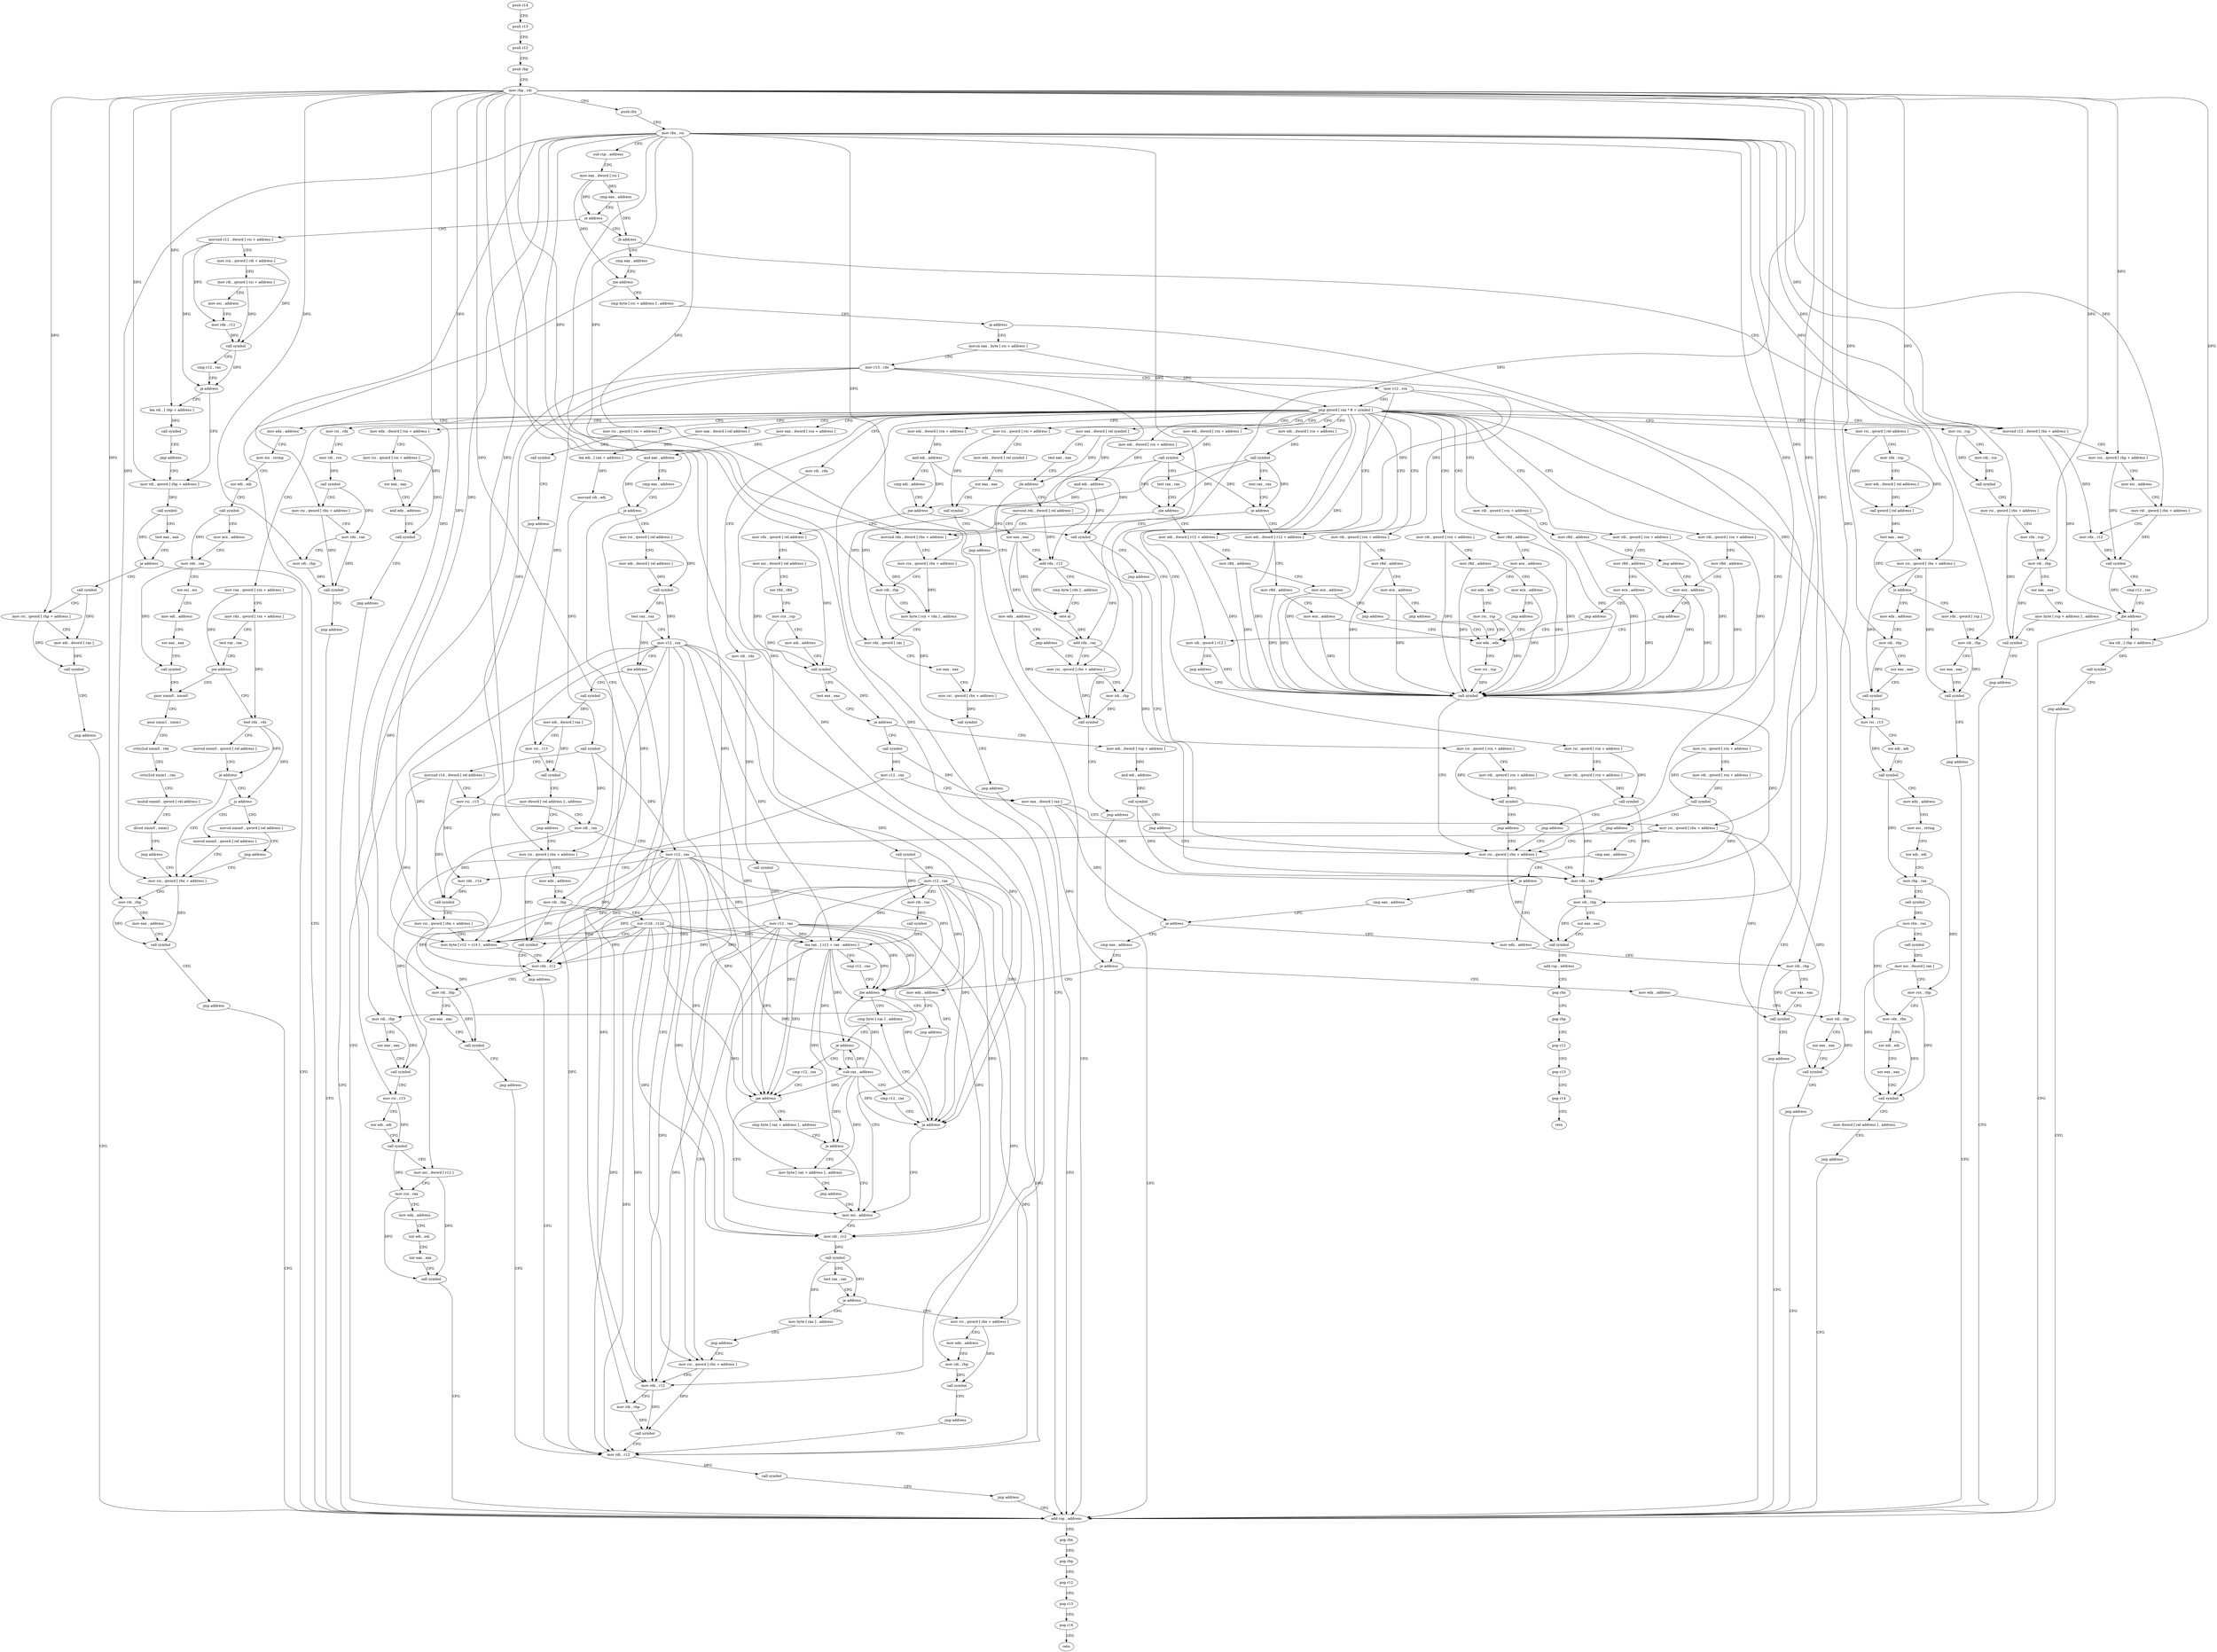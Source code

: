 digraph "func" {
"4238192" [label = "push r14" ]
"4238194" [label = "push r13" ]
"4238196" [label = "push r12" ]
"4238198" [label = "push rbp" ]
"4238199" [label = "mov rbp , rdi" ]
"4238202" [label = "push rbx" ]
"4238203" [label = "mov rbx , rsi" ]
"4238206" [label = "sub rsp , address" ]
"4238213" [label = "mov eax , dword [ rsi ]" ]
"4238215" [label = "cmp eax , address" ]
"4238218" [label = "je address" ]
"4238480" [label = "movsxd r12 , dword [ rsi + address ]" ]
"4238224" [label = "jb address" ]
"4238484" [label = "mov rcx , qword [ rdi + address ]" ]
"4238488" [label = "mov rdi , qword [ rsi + address ]" ]
"4238492" [label = "mov esi , address" ]
"4238497" [label = "mov rdx , r12" ]
"4238500" [label = "call symbol" ]
"4238505" [label = "cmp r12 , rax" ]
"4238508" [label = "ja address" ]
"4238544" [label = "lea rdi , [ rbp + address ]" ]
"4238510" [label = "mov rdi , qword [ rbp + address ]" ]
"4238432" [label = "movsxd r12 , dword [ rbx + address ]" ]
"4238230" [label = "cmp eax , address" ]
"4238548" [label = "call symbol" ]
"4238553" [label = "jmp address" ]
"4238514" [label = "call symbol" ]
"4238519" [label = "test eax , eax" ]
"4238521" [label = "je address" ]
"4238411" [label = "add rsp , address" ]
"4238523" [label = "call symbol" ]
"4238436" [label = "mov rcx , qword [ rbp + address ]" ]
"4238440" [label = "mov esi , address" ]
"4238445" [label = "mov rdi , qword [ rbx + address ]" ]
"4238449" [label = "mov rdx , r12" ]
"4238452" [label = "call symbol" ]
"4238457" [label = "cmp r12 , rax" ]
"4238460" [label = "jbe address" ]
"4238462" [label = "lea rdi , [ rbp + address ]" ]
"4238233" [label = "jne address" ]
"4238239" [label = "cmp byte [ rsi + address ] , address" ]
"4238418" [label = "pop rbx" ]
"4238419" [label = "pop rbp" ]
"4238420" [label = "pop r12" ]
"4238422" [label = "pop r13" ]
"4238424" [label = "pop r14" ]
"4238426" [label = "retn" ]
"4238528" [label = "mov rsi , qword [ rbp + address ]" ]
"4238532" [label = "mov edi , dword [ rax ]" ]
"4238534" [label = "call symbol" ]
"4238539" [label = "jmp address" ]
"4238466" [label = "call symbol" ]
"4238471" [label = "jmp address" ]
"4238243" [label = "ja address" ]
"4238249" [label = "movzx eax , byte [ rsi + address ]" ]
"4238253" [label = "mov r13 , rdx" ]
"4238256" [label = "mov r12 , rcx" ]
"4238259" [label = "jmp qword [ rax * 8 + symbol ]" ]
"4238266" [label = "mov edi , dword [ rcx + address ]" ]
"4238560" [label = "mov edi , dword [ r12 + address ]" ]
"4238619" [label = "mov edi , dword [ rcx + address ]" ]
"4238636" [label = "mov edi , dword [ r12 + address ]" ]
"4238654" [label = "mov rsi , qword [ rcx + address ]" ]
"4238669" [label = "mov rsi , qword [ rsi + address ]" ]
"4238691" [label = "mov rdi , rdx" ]
"4238730" [label = "mov rdi , qword [ rcx + address ]" ]
"4238750" [label = "mov rsi , qword [ rcx + address ]" ]
"4238768" [label = "mov edi , dword [ rcx + address ]" ]
"4238819" [label = "mov edi , dword [ rcx + address ]" ]
"4238838" [label = "mov eax , dword [ rel address ]" ]
"4238906" [label = "mov rsi , rsp" ]
"4238944" [label = "mov eax , dword [ rel symbol ]" ]
"4238996" [label = "mov rdi , qword [ rcx + address ]" ]
"4239016" [label = "mov rax , qword [ rcx + address ]" ]
"4239082" [label = "mov rdi , qword [ rcx + address ]" ]
"4239094" [label = "mov eax , dword [ rcx + address ]" ]
"4239138" [label = "mov edx , dword [ rcx + address ]" ]
"4239163" [label = "mov rdi , qword [ rcx + address ]" ]
"4239183" [label = "mov rsi , qword [ rsi + address ]" ]
"4239197" [label = "mov rsi , qword [ rel address ]" ]
"4239250" [label = "mov rsi , qword [ rcx + address ]" ]
"4239268" [label = "mov rdi , rdx" ]
"4239363" [label = "mov rdi , qword [ rcx + address ]" ]
"4239383" [label = "mov r8d , address" ]
"4239408" [label = "mov rsi , rdx" ]
"4239439" [label = "mov edx , address" ]
"4238269" [label = "and edi , address" ]
"4238275" [label = "cmp edi , address" ]
"4238281" [label = "jne address" ]
"4238828" [label = "call symbol" ]
"4238287" [label = "mov rdx , qword [ rel address ]" ]
"4238565" [label = "mov r8d , address" ]
"4238571" [label = "mov ecx , address" ]
"4238576" [label = "xor edx , edx" ]
"4238622" [label = "call symbol" ]
"4238627" [label = "test rax , rax" ]
"4238630" [label = "jne address" ]
"4238785" [label = "movsxd rdx , dword [ rbx + address ]" ]
"4238641" [label = "mov r8d , address" ]
"4238647" [label = "mov ecx , address" ]
"4238652" [label = "jmp address" ]
"4238658" [label = "mov rdi , qword [ rcx + address ]" ]
"4238662" [label = "call symbol" ]
"4238667" [label = "jmp address" ]
"4238586" [label = "mov rsi , qword [ rbx + address ]" ]
"4238673" [label = "mov edx , dword [ rel symbol ]" ]
"4238679" [label = "xor eax , eax" ]
"4238681" [label = "call symbol" ]
"4238686" [label = "jmp address" ]
"4238694" [label = "call symbol" ]
"4238699" [label = "mov r12 , rax" ]
"4238702" [label = "mov rsi , qword [ rbx + address ]" ]
"4238734" [label = "mov r8d , address" ]
"4238740" [label = "mov ecx , address" ]
"4238745" [label = "jmp address" ]
"4238754" [label = "mov rdi , qword [ rcx + address ]" ]
"4238758" [label = "call symbol" ]
"4238763" [label = "jmp address" ]
"4238771" [label = "call symbol" ]
"4238776" [label = "test rax , rax" ]
"4238779" [label = "je address" ]
"4238822" [label = "and edi , address" ]
"4238844" [label = "lea edi , [ rax + address ]" ]
"4238847" [label = "movsxd rdi , edi" ]
"4238850" [label = "call symbol" ]
"4238855" [label = "movsxd r14 , dword [ rel address ]" ]
"4238862" [label = "mov rsi , r13" ]
"4238865" [label = "mov rdi , rax" ]
"4238868" [label = "mov r12 , rax" ]
"4238871" [label = "mov rdx , r14" ]
"4238874" [label = "call symbol" ]
"4238879" [label = "mov rsi , qword [ rbx + address ]" ]
"4238883" [label = "mov byte [ r12 + r14 ] , address" ]
"4238888" [label = "mov rdx , r12" ]
"4238891" [label = "mov rdi , rbp" ]
"4238894" [label = "xor eax , eax" ]
"4238896" [label = "call symbol" ]
"4238901" [label = "jmp address" ]
"4238717" [label = "mov rdi , r12" ]
"4238909" [label = "mov rdi , rcx" ]
"4238912" [label = "call symbol" ]
"4238917" [label = "mov rsi , qword [ rbx + address ]" ]
"4238921" [label = "mov rdx , rsp" ]
"4238924" [label = "mov rdi , rbp" ]
"4238927" [label = "xor eax , eax" ]
"4238929" [label = "mov byte [ rsp + address ] , address" ]
"4238934" [label = "call symbol" ]
"4238939" [label = "jmp address" ]
"4238950" [label = "test eax , eax" ]
"4238952" [label = "jle address" ]
"4239598" [label = "mov edx , address" ]
"4238958" [label = "movsxd rdx , dword [ rel address ]" ]
"4239000" [label = "mov r8d , address" ]
"4239006" [label = "mov ecx , address" ]
"4239020" [label = "mov rdx , qword [ rcx + address ]" ]
"4239024" [label = "test rax , rax" ]
"4239027" [label = "jne address" ]
"4239478" [label = "pxor xmm0 , xmm0" ]
"4239033" [label = "test rdx , rdx" ]
"4239086" [label = "mov r8d , address" ]
"4239092" [label = "jmp address" ]
"4239097" [label = "and eax , address" ]
"4239102" [label = "cmp eax , address" ]
"4239107" [label = "je address" ]
"4239639" [label = "mov rsi , qword [ rel address ]" ]
"4239113" [label = "mov rsi , qword [ rbx + address ]" ]
"4239141" [label = "mov rsi , qword [ rsi + address ]" ]
"4239145" [label = "xor eax , eax" ]
"4239147" [label = "and edx , address" ]
"4239153" [label = "call symbol" ]
"4239158" [label = "jmp address" ]
"4239167" [label = "mov r8d , address" ]
"4239173" [label = "mov ecx , address" ]
"4239178" [label = "jmp address" ]
"4239187" [label = "call symbol" ]
"4239192" [label = "jmp address" ]
"4239204" [label = "mov rdx , rsp" ]
"4239207" [label = "mov edi , dword [ rel address ]" ]
"4239213" [label = "call qword [ rel address ]" ]
"4239219" [label = "test eax , eax" ]
"4239221" [label = "mov rsi , qword [ rbx + address ]" ]
"4239225" [label = "js address" ]
"4239513" [label = "mov edx , address" ]
"4239231" [label = "mov rdx , qword [ rsp ]" ]
"4239254" [label = "mov rdi , qword [ rcx + address ]" ]
"4239258" [label = "call symbol" ]
"4239263" [label = "jmp address" ]
"4239271" [label = "call symbol" ]
"4239276" [label = "mov r12 , rax" ]
"4239279" [label = "mov rdi , rax" ]
"4239282" [label = "call symbol" ]
"4239287" [label = "lea rax , [ r12 + rax - address ]" ]
"4239292" [label = "cmp r12 , rax" ]
"4239295" [label = "jbe address" ]
"4239313" [label = "cmp byte [ rax ] , address" ]
"4239297" [label = "jmp address" ]
"4239367" [label = "mov r8d , address" ]
"4239373" [label = "mov ecx , address" ]
"4239378" [label = "jmp address" ]
"4239389" [label = "mov ecx , address" ]
"4239394" [label = "xor edx , edx" ]
"4239396" [label = "mov rsi , rsp" ]
"4239399" [label = "mov rdi , qword [ r12 ]" ]
"4239403" [label = "jmp address" ]
"4238581" [label = "call symbol" ]
"4239411" [label = "mov rdi , rcx" ]
"4239414" [label = "call symbol" ]
"4239419" [label = "mov rsi , qword [ rbx + address ]" ]
"4239423" [label = "mov rdx , rax" ]
"4239426" [label = "mov rdi , rbp" ]
"4239429" [label = "call symbol" ]
"4239434" [label = "jmp address" ]
"4239444" [label = "mov esi , string" ]
"4239449" [label = "xor edi , edi" ]
"4239451" [label = "call symbol" ]
"4239456" [label = "mov ecx , address" ]
"4239461" [label = "mov rdx , rax" ]
"4239464" [label = "xor esi , esi" ]
"4239466" [label = "mov edi , address" ]
"4239471" [label = "xor eax , eax" ]
"4239473" [label = "call symbol" ]
"4238833" [label = "jmp address" ]
"4238294" [label = "mov esi , dword [ rel address ]" ]
"4238300" [label = "xor r8d , r8d" ]
"4238303" [label = "mov rcx , rsp" ]
"4238306" [label = "mov edi , address" ]
"4238311" [label = "call symbol" ]
"4238316" [label = "test eax , eax" ]
"4238318" [label = "je address" ]
"4239719" [label = "mov edi , dword [ rsp + address ]" ]
"4238324" [label = "call symbol" ]
"4238789" [label = "mov rcx , qword [ rbx + address ]" ]
"4238793" [label = "mov rdi , rbp" ]
"4238796" [label = "mov byte [ rcx + rdx ] , address" ]
"4238800" [label = "mov rdx , qword [ rax ]" ]
"4238803" [label = "xor eax , eax" ]
"4238805" [label = "mov rsi , qword [ rbx + address ]" ]
"4238809" [label = "call symbol" ]
"4238814" [label = "jmp address" ]
"4238578" [label = "mov rsi , rsp" ]
"4238590" [label = "mov rdx , rax" ]
"4238593" [label = "mov rdi , rbp" ]
"4238596" [label = "xor eax , eax" ]
"4238598" [label = "call symbol" ]
"4238603" [label = "add rsp , address" ]
"4238610" [label = "pop rbx" ]
"4238611" [label = "pop rbp" ]
"4238612" [label = "pop r12" ]
"4238614" [label = "pop r13" ]
"4238616" [label = "pop r14" ]
"4238618" [label = "retn" ]
"4238720" [label = "call symbol" ]
"4238725" [label = "jmp address" ]
"4239603" [label = "jmp address" ]
"4238979" [label = "mov rsi , qword [ rbx + address ]" ]
"4238965" [label = "xor eax , eax" ]
"4238967" [label = "add rdx , r13" ]
"4238970" [label = "cmp byte [ rdx ] , address" ]
"4238973" [label = "sete al" ]
"4238976" [label = "add rdx , rax" ]
"4239482" [label = "pxor xmm1 , xmm1" ]
"4239486" [label = "cvtsi2sd xmm0 , rdx" ]
"4239491" [label = "cvtsi2sd xmm1 , rax" ]
"4239496" [label = "mulsd xmm0 , qword [ rel address ]" ]
"4239504" [label = "divsd xmm0 , xmm1" ]
"4239508" [label = "jmp address" ]
"4239060" [label = "mov rsi , qword [ rbx + address ]" ]
"4239036" [label = "movsd xmm0 , qword [ rel address ]" ]
"4239044" [label = "je address" ]
"4239046" [label = "js address" ]
"4239011" [label = "jmp address" ]
"4239646" [label = "mov edi , dword [ rel address ]" ]
"4239652" [label = "call symbol" ]
"4239657" [label = "test rax , rax" ]
"4239660" [label = "mov r12 , rax" ]
"4239663" [label = "jne address" ]
"4239669" [label = "call symbol" ]
"4239117" [label = "mov edx , address" ]
"4239122" [label = "mov rdi , rbp" ]
"4239125" [label = "xor r12d , r12d" ]
"4239128" [label = "call symbol" ]
"4239133" [label = "jmp address" ]
"4239518" [label = "mov rdi , rbp" ]
"4239521" [label = "xor eax , eax" ]
"4239523" [label = "call symbol" ]
"4239528" [label = "mov rsi , r13" ]
"4239531" [label = "xor edi , edi" ]
"4239533" [label = "call symbol" ]
"4239538" [label = "mov edx , address" ]
"4239543" [label = "mov esi , string" ]
"4239548" [label = "xor edi , edi" ]
"4239550" [label = "mov rbp , rax" ]
"4239553" [label = "call symbol" ]
"4239558" [label = "mov rbx , rax" ]
"4239561" [label = "call symbol" ]
"4239566" [label = "mov esi , dword [ rax ]" ]
"4239568" [label = "mov rcx , rbp" ]
"4239571" [label = "mov rdx , rbx" ]
"4239574" [label = "xor edi , edi" ]
"4239576" [label = "xor eax , eax" ]
"4239578" [label = "call symbol" ]
"4239583" [label = "mov dword [ rel address ] , address" ]
"4239593" [label = "jmp address" ]
"4239235" [label = "mov rdi , rbp" ]
"4239238" [label = "xor eax , eax" ]
"4239240" [label = "call symbol" ]
"4239245" [label = "jmp address" ]
"4239316" [label = "je address" ]
"4239304" [label = "sub rax , address" ]
"4239318" [label = "cmp r12 , rax" ]
"4239333" [label = "mov esi , address" ]
"4239064" [label = "mov rdi , rbp" ]
"4239067" [label = "mov eax , address" ]
"4239072" [label = "call symbol" ]
"4239077" [label = "jmp address" ]
"4239723" [label = "and edi , address" ]
"4239729" [label = "call symbol" ]
"4239734" [label = "jmp address" ]
"4238329" [label = "mov r12 , rax" ]
"4238332" [label = "mov eax , dword [ rax ]" ]
"4238334" [label = "mov rsi , qword [ rbx + address ]" ]
"4238338" [label = "cmp eax , address" ]
"4238341" [label = "je address" ]
"4239699" [label = "mov edx , address" ]
"4238347" [label = "cmp eax , address" ]
"4238983" [label = "mov rdi , rbp" ]
"4238986" [label = "call symbol" ]
"4238991" [label = "jmp address" ]
"4239759" [label = "movsd xmm0 , qword [ rel address ]" ]
"4239052" [label = "movsd xmm0 , qword [ rel address ]" ]
"4238706" [label = "mov rdx , r12" ]
"4238709" [label = "mov rdi , rbp" ]
"4238712" [label = "call symbol" ]
"4239674" [label = "mov edi , dword [ rax ]" ]
"4239676" [label = "mov rsi , r13" ]
"4239679" [label = "call symbol" ]
"4239684" [label = "mov dword [ rel address ] , address" ]
"4239694" [label = "jmp address" ]
"4239308" [label = "cmp r12 , rax" ]
"4239311" [label = "ja address" ]
"4239321" [label = "jae address" ]
"4239323" [label = "cmp byte [ rax + address ] , address" ]
"4239338" [label = "mov rdi , r12" ]
"4239341" [label = "call symbol" ]
"4239346" [label = "test rax , rax" ]
"4239349" [label = "je address" ]
"4239617" [label = "mov rsi , qword [ rbx + address ]" ]
"4239355" [label = "mov byte [ rax ] , address" ]
"4239704" [label = "mov rdi , rbp" ]
"4239707" [label = "xor eax , eax" ]
"4239709" [label = "call symbol" ]
"4239714" [label = "jmp address" ]
"4238350" [label = "je address" ]
"4238356" [label = "cmp eax , address" ]
"4239767" [label = "jmp address" ]
"4239327" [label = "je address" ]
"4239608" [label = "mov byte [ rax + address ] , address" ]
"4239621" [label = "mov edx , address" ]
"4239626" [label = "mov rdi , rbp" ]
"4239629" [label = "call symbol" ]
"4239634" [label = "jmp address" ]
"4239358" [label = "jmp address" ]
"4238359" [label = "je address" ]
"4239739" [label = "mov edx , address" ]
"4238365" [label = "mov edx , address" ]
"4239612" [label = "jmp address" ]
"4239744" [label = "mov rdi , rbp" ]
"4239747" [label = "xor eax , eax" ]
"4239749" [label = "call symbol" ]
"4239754" [label = "jmp address" ]
"4238370" [label = "mov rdi , rbp" ]
"4238373" [label = "xor eax , eax" ]
"4238375" [label = "call symbol" ]
"4238380" [label = "mov rsi , r13" ]
"4238383" [label = "xor edi , edi" ]
"4238385" [label = "call symbol" ]
"4238390" [label = "mov esi , dword [ r12 ]" ]
"4238394" [label = "mov rcx , rax" ]
"4238397" [label = "mov edx , address" ]
"4238402" [label = "xor edi , edi" ]
"4238404" [label = "xor eax , eax" ]
"4238406" [label = "call symbol" ]
"4238192" -> "4238194" [ label = "CFG" ]
"4238194" -> "4238196" [ label = "CFG" ]
"4238196" -> "4238198" [ label = "CFG" ]
"4238198" -> "4238199" [ label = "CFG" ]
"4238199" -> "4238202" [ label = "CFG" ]
"4238199" -> "4238544" [ label = "DFG" ]
"4238199" -> "4238510" [ label = "DFG" ]
"4238199" -> "4238436" [ label = "DFG" ]
"4238199" -> "4238528" [ label = "DFG" ]
"4238199" -> "4238462" [ label = "DFG" ]
"4238199" -> "4238891" [ label = "DFG" ]
"4238199" -> "4238924" [ label = "DFG" ]
"4238199" -> "4239426" [ label = "DFG" ]
"4238199" -> "4238793" [ label = "DFG" ]
"4238199" -> "4238593" [ label = "DFG" ]
"4238199" -> "4238709" [ label = "DFG" ]
"4238199" -> "4239122" [ label = "DFG" ]
"4238199" -> "4239518" [ label = "DFG" ]
"4238199" -> "4239235" [ label = "DFG" ]
"4238199" -> "4238983" [ label = "DFG" ]
"4238199" -> "4239064" [ label = "DFG" ]
"4238199" -> "4239704" [ label = "DFG" ]
"4238199" -> "4239626" [ label = "DFG" ]
"4238199" -> "4239744" [ label = "DFG" ]
"4238199" -> "4238370" [ label = "DFG" ]
"4238202" -> "4238203" [ label = "CFG" ]
"4238203" -> "4238206" [ label = "CFG" ]
"4238203" -> "4238432" [ label = "DFG" ]
"4238203" -> "4238445" [ label = "DFG" ]
"4238203" -> "4238879" [ label = "DFG" ]
"4238203" -> "4238917" [ label = "DFG" ]
"4238203" -> "4239221" [ label = "DFG" ]
"4238203" -> "4239419" [ label = "DFG" ]
"4238203" -> "4238785" [ label = "DFG" ]
"4238203" -> "4238789" [ label = "DFG" ]
"4238203" -> "4238805" [ label = "DFG" ]
"4238203" -> "4238586" [ label = "DFG" ]
"4238203" -> "4238702" [ label = "DFG" ]
"4238203" -> "4239113" [ label = "DFG" ]
"4238203" -> "4238334" [ label = "DFG" ]
"4238203" -> "4238979" [ label = "DFG" ]
"4238203" -> "4239060" [ label = "DFG" ]
"4238203" -> "4239617" [ label = "DFG" ]
"4238206" -> "4238213" [ label = "CFG" ]
"4238213" -> "4238215" [ label = "DFG" ]
"4238213" -> "4238218" [ label = "DFG" ]
"4238213" -> "4238233" [ label = "DFG" ]
"4238215" -> "4238218" [ label = "CFG" ]
"4238215" -> "4238224" [ label = "DFG" ]
"4238218" -> "4238480" [ label = "CFG" ]
"4238218" -> "4238224" [ label = "CFG" ]
"4238480" -> "4238484" [ label = "CFG" ]
"4238480" -> "4238497" [ label = "DFG" ]
"4238480" -> "4238508" [ label = "DFG" ]
"4238224" -> "4238432" [ label = "CFG" ]
"4238224" -> "4238230" [ label = "CFG" ]
"4238484" -> "4238488" [ label = "CFG" ]
"4238484" -> "4238500" [ label = "DFG" ]
"4238488" -> "4238492" [ label = "CFG" ]
"4238488" -> "4238500" [ label = "DFG" ]
"4238492" -> "4238497" [ label = "CFG" ]
"4238497" -> "4238500" [ label = "DFG" ]
"4238500" -> "4238505" [ label = "CFG" ]
"4238500" -> "4238508" [ label = "DFG" ]
"4238505" -> "4238508" [ label = "CFG" ]
"4238508" -> "4238544" [ label = "CFG" ]
"4238508" -> "4238510" [ label = "CFG" ]
"4238544" -> "4238548" [ label = "DFG" ]
"4238510" -> "4238514" [ label = "DFG" ]
"4238432" -> "4238436" [ label = "CFG" ]
"4238432" -> "4238449" [ label = "DFG" ]
"4238432" -> "4238460" [ label = "DFG" ]
"4238230" -> "4238233" [ label = "CFG" ]
"4238548" -> "4238553" [ label = "CFG" ]
"4238553" -> "4238510" [ label = "CFG" ]
"4238514" -> "4238519" [ label = "CFG" ]
"4238514" -> "4238521" [ label = "DFG" ]
"4238519" -> "4238521" [ label = "CFG" ]
"4238521" -> "4238411" [ label = "CFG" ]
"4238521" -> "4238523" [ label = "CFG" ]
"4238411" -> "4238418" [ label = "CFG" ]
"4238523" -> "4238528" [ label = "CFG" ]
"4238523" -> "4238532" [ label = "DFG" ]
"4238436" -> "4238440" [ label = "CFG" ]
"4238436" -> "4238452" [ label = "DFG" ]
"4238440" -> "4238445" [ label = "CFG" ]
"4238445" -> "4238449" [ label = "CFG" ]
"4238445" -> "4238452" [ label = "DFG" ]
"4238449" -> "4238452" [ label = "DFG" ]
"4238452" -> "4238457" [ label = "CFG" ]
"4238452" -> "4238460" [ label = "DFG" ]
"4238457" -> "4238460" [ label = "CFG" ]
"4238460" -> "4238411" [ label = "CFG" ]
"4238460" -> "4238462" [ label = "CFG" ]
"4238462" -> "4238466" [ label = "DFG" ]
"4238233" -> "4238411" [ label = "CFG" ]
"4238233" -> "4238239" [ label = "CFG" ]
"4238239" -> "4238243" [ label = "CFG" ]
"4238418" -> "4238419" [ label = "CFG" ]
"4238419" -> "4238420" [ label = "CFG" ]
"4238420" -> "4238422" [ label = "CFG" ]
"4238422" -> "4238424" [ label = "CFG" ]
"4238424" -> "4238426" [ label = "CFG" ]
"4238528" -> "4238532" [ label = "CFG" ]
"4238528" -> "4238534" [ label = "DFG" ]
"4238532" -> "4238534" [ label = "DFG" ]
"4238534" -> "4238539" [ label = "CFG" ]
"4238539" -> "4238411" [ label = "CFG" ]
"4238466" -> "4238471" [ label = "CFG" ]
"4238471" -> "4238411" [ label = "CFG" ]
"4238243" -> "4238411" [ label = "CFG" ]
"4238243" -> "4238249" [ label = "CFG" ]
"4238249" -> "4238253" [ label = "CFG" ]
"4238249" -> "4238259" [ label = "DFG" ]
"4238253" -> "4238256" [ label = "CFG" ]
"4238253" -> "4238862" [ label = "DFG" ]
"4238253" -> "4238967" [ label = "DFG" ]
"4238253" -> "4239528" [ label = "DFG" ]
"4238253" -> "4239676" [ label = "DFG" ]
"4238253" -> "4238380" [ label = "DFG" ]
"4238256" -> "4238259" [ label = "CFG" ]
"4238256" -> "4238560" [ label = "DFG" ]
"4238256" -> "4238636" [ label = "DFG" ]
"4238256" -> "4239399" [ label = "DFG" ]
"4238259" -> "4238266" [ label = "CFG" ]
"4238259" -> "4238411" [ label = "CFG" ]
"4238259" -> "4238432" [ label = "CFG" ]
"4238259" -> "4238560" [ label = "CFG" ]
"4238259" -> "4238619" [ label = "CFG" ]
"4238259" -> "4238636" [ label = "CFG" ]
"4238259" -> "4238654" [ label = "CFG" ]
"4238259" -> "4238669" [ label = "CFG" ]
"4238259" -> "4238691" [ label = "CFG" ]
"4238259" -> "4238730" [ label = "CFG" ]
"4238259" -> "4238750" [ label = "CFG" ]
"4238259" -> "4238768" [ label = "CFG" ]
"4238259" -> "4238819" [ label = "CFG" ]
"4238259" -> "4238838" [ label = "CFG" ]
"4238259" -> "4238906" [ label = "CFG" ]
"4238259" -> "4238944" [ label = "CFG" ]
"4238259" -> "4238996" [ label = "CFG" ]
"4238259" -> "4239016" [ label = "CFG" ]
"4238259" -> "4239082" [ label = "CFG" ]
"4238259" -> "4239094" [ label = "CFG" ]
"4238259" -> "4239138" [ label = "CFG" ]
"4238259" -> "4239163" [ label = "CFG" ]
"4238259" -> "4239183" [ label = "CFG" ]
"4238259" -> "4239197" [ label = "CFG" ]
"4238259" -> "4239250" [ label = "CFG" ]
"4238259" -> "4239268" [ label = "CFG" ]
"4238259" -> "4239363" [ label = "CFG" ]
"4238259" -> "4239383" [ label = "CFG" ]
"4238259" -> "4239408" [ label = "CFG" ]
"4238259" -> "4239439" [ label = "CFG" ]
"4238266" -> "4238269" [ label = "DFG" ]
"4238560" -> "4238565" [ label = "CFG" ]
"4238560" -> "4238581" [ label = "DFG" ]
"4238619" -> "4238622" [ label = "DFG" ]
"4238636" -> "4238641" [ label = "CFG" ]
"4238636" -> "4238581" [ label = "DFG" ]
"4238654" -> "4238658" [ label = "CFG" ]
"4238654" -> "4238662" [ label = "DFG" ]
"4238669" -> "4238673" [ label = "CFG" ]
"4238669" -> "4238681" [ label = "DFG" ]
"4238691" -> "4238694" [ label = "DFG" ]
"4238730" -> "4238734" [ label = "CFG" ]
"4238730" -> "4238581" [ label = "DFG" ]
"4238750" -> "4238754" [ label = "CFG" ]
"4238750" -> "4238758" [ label = "DFG" ]
"4238768" -> "4238771" [ label = "DFG" ]
"4238819" -> "4238822" [ label = "DFG" ]
"4238838" -> "4238844" [ label = "DFG" ]
"4238906" -> "4238909" [ label = "CFG" ]
"4238906" -> "4238912" [ label = "DFG" ]
"4238944" -> "4238950" [ label = "CFG" ]
"4238944" -> "4238952" [ label = "DFG" ]
"4238996" -> "4239000" [ label = "CFG" ]
"4238996" -> "4238581" [ label = "DFG" ]
"4239016" -> "4239020" [ label = "CFG" ]
"4239016" -> "4239027" [ label = "DFG" ]
"4239082" -> "4239086" [ label = "CFG" ]
"4239082" -> "4238581" [ label = "DFG" ]
"4239094" -> "4239097" [ label = "DFG" ]
"4239138" -> "4239141" [ label = "CFG" ]
"4239138" -> "4239147" [ label = "DFG" ]
"4239163" -> "4239167" [ label = "CFG" ]
"4239163" -> "4238581" [ label = "DFG" ]
"4239183" -> "4239187" [ label = "DFG" ]
"4239197" -> "4239204" [ label = "CFG" ]
"4239197" -> "4239213" [ label = "DFG" ]
"4239250" -> "4239254" [ label = "CFG" ]
"4239250" -> "4239258" [ label = "DFG" ]
"4239268" -> "4239271" [ label = "DFG" ]
"4239363" -> "4239367" [ label = "CFG" ]
"4239363" -> "4238581" [ label = "DFG" ]
"4239383" -> "4239389" [ label = "CFG" ]
"4239383" -> "4238581" [ label = "DFG" ]
"4239408" -> "4239411" [ label = "CFG" ]
"4239439" -> "4239444" [ label = "CFG" ]
"4238269" -> "4238275" [ label = "CFG" ]
"4238269" -> "4238281" [ label = "DFG" ]
"4238269" -> "4238828" [ label = "DFG" ]
"4238275" -> "4238281" [ label = "CFG" ]
"4238281" -> "4238828" [ label = "CFG" ]
"4238281" -> "4238287" [ label = "CFG" ]
"4238828" -> "4238833" [ label = "CFG" ]
"4238828" -> "4238590" [ label = "DFG" ]
"4238287" -> "4238294" [ label = "CFG" ]
"4238287" -> "4238311" [ label = "DFG" ]
"4238565" -> "4238571" [ label = "CFG" ]
"4238565" -> "4238581" [ label = "DFG" ]
"4238571" -> "4238576" [ label = "CFG" ]
"4238571" -> "4238581" [ label = "DFG" ]
"4238576" -> "4238578" [ label = "CFG" ]
"4238622" -> "4238627" [ label = "CFG" ]
"4238622" -> "4238630" [ label = "DFG" ]
"4238622" -> "4238779" [ label = "DFG" ]
"4238622" -> "4238800" [ label = "DFG" ]
"4238627" -> "4238630" [ label = "CFG" ]
"4238630" -> "4238785" [ label = "CFG" ]
"4238630" -> "4238636" [ label = "CFG" ]
"4238785" -> "4238789" [ label = "CFG" ]
"4238785" -> "4238796" [ label = "DFG" ]
"4238641" -> "4238647" [ label = "CFG" ]
"4238641" -> "4238581" [ label = "DFG" ]
"4238647" -> "4238652" [ label = "CFG" ]
"4238647" -> "4238581" [ label = "DFG" ]
"4238652" -> "4238576" [ label = "CFG" ]
"4238658" -> "4238662" [ label = "DFG" ]
"4238662" -> "4238667" [ label = "CFG" ]
"4238662" -> "4238590" [ label = "DFG" ]
"4238667" -> "4238586" [ label = "CFG" ]
"4238586" -> "4238590" [ label = "CFG" ]
"4238586" -> "4238598" [ label = "DFG" ]
"4238673" -> "4238679" [ label = "CFG" ]
"4238679" -> "4238681" [ label = "CFG" ]
"4238681" -> "4238686" [ label = "CFG" ]
"4238686" -> "4238411" [ label = "CFG" ]
"4238694" -> "4238699" [ label = "DFG" ]
"4238699" -> "4238702" [ label = "CFG" ]
"4238699" -> "4238883" [ label = "DFG" ]
"4238699" -> "4238888" [ label = "DFG" ]
"4238699" -> "4239287" [ label = "DFG" ]
"4238699" -> "4239295" [ label = "DFG" ]
"4238699" -> "4238706" [ label = "DFG" ]
"4238699" -> "4238717" [ label = "DFG" ]
"4238699" -> "4239311" [ label = "DFG" ]
"4238699" -> "4239321" [ label = "DFG" ]
"4238699" -> "4239338" [ label = "DFG" ]
"4238702" -> "4238706" [ label = "CFG" ]
"4238702" -> "4238712" [ label = "DFG" ]
"4238734" -> "4238740" [ label = "CFG" ]
"4238734" -> "4238581" [ label = "DFG" ]
"4238740" -> "4238745" [ label = "CFG" ]
"4238740" -> "4238581" [ label = "DFG" ]
"4238745" -> "4238576" [ label = "CFG" ]
"4238754" -> "4238758" [ label = "DFG" ]
"4238758" -> "4238763" [ label = "CFG" ]
"4238758" -> "4238590" [ label = "DFG" ]
"4238763" -> "4238586" [ label = "CFG" ]
"4238771" -> "4238776" [ label = "CFG" ]
"4238771" -> "4238630" [ label = "DFG" ]
"4238771" -> "4238779" [ label = "DFG" ]
"4238771" -> "4238800" [ label = "DFG" ]
"4238776" -> "4238779" [ label = "CFG" ]
"4238779" -> "4238560" [ label = "CFG" ]
"4238779" -> "4238785" [ label = "CFG" ]
"4238822" -> "4238828" [ label = "DFG" ]
"4238822" -> "4238281" [ label = "DFG" ]
"4238844" -> "4238847" [ label = "DFG" ]
"4238847" -> "4238850" [ label = "DFG" ]
"4238850" -> "4238855" [ label = "CFG" ]
"4238850" -> "4238865" [ label = "DFG" ]
"4238850" -> "4238868" [ label = "DFG" ]
"4238855" -> "4238862" [ label = "CFG" ]
"4238855" -> "4238871" [ label = "DFG" ]
"4238855" -> "4238883" [ label = "DFG" ]
"4238862" -> "4238865" [ label = "CFG" ]
"4238862" -> "4238874" [ label = "DFG" ]
"4238865" -> "4238868" [ label = "CFG" ]
"4238865" -> "4238874" [ label = "DFG" ]
"4238868" -> "4238871" [ label = "CFG" ]
"4238868" -> "4238883" [ label = "DFG" ]
"4238868" -> "4238888" [ label = "DFG" ]
"4238868" -> "4239287" [ label = "DFG" ]
"4238868" -> "4239295" [ label = "DFG" ]
"4238868" -> "4238706" [ label = "DFG" ]
"4238868" -> "4238717" [ label = "DFG" ]
"4238868" -> "4239311" [ label = "DFG" ]
"4238868" -> "4239321" [ label = "DFG" ]
"4238868" -> "4239338" [ label = "DFG" ]
"4238871" -> "4238874" [ label = "DFG" ]
"4238874" -> "4238879" [ label = "CFG" ]
"4238879" -> "4238883" [ label = "CFG" ]
"4238879" -> "4238896" [ label = "DFG" ]
"4238883" -> "4238888" [ label = "CFG" ]
"4238888" -> "4238891" [ label = "CFG" ]
"4238891" -> "4238894" [ label = "CFG" ]
"4238891" -> "4238896" [ label = "DFG" ]
"4238894" -> "4238896" [ label = "CFG" ]
"4238896" -> "4238901" [ label = "CFG" ]
"4238901" -> "4238717" [ label = "CFG" ]
"4238717" -> "4238720" [ label = "DFG" ]
"4238909" -> "4238912" [ label = "DFG" ]
"4238912" -> "4238917" [ label = "CFG" ]
"4238917" -> "4238921" [ label = "CFG" ]
"4238917" -> "4238934" [ label = "DFG" ]
"4238921" -> "4238924" [ label = "CFG" ]
"4238924" -> "4238927" [ label = "CFG" ]
"4238924" -> "4238934" [ label = "DFG" ]
"4238927" -> "4238929" [ label = "CFG" ]
"4238929" -> "4238934" [ label = "CFG" ]
"4238934" -> "4238939" [ label = "CFG" ]
"4238939" -> "4238411" [ label = "CFG" ]
"4238950" -> "4238952" [ label = "CFG" ]
"4238952" -> "4239598" [ label = "CFG" ]
"4238952" -> "4238958" [ label = "CFG" ]
"4239598" -> "4239603" [ label = "CFG" ]
"4239598" -> "4238986" [ label = "DFG" ]
"4238958" -> "4238965" [ label = "CFG" ]
"4238958" -> "4238967" [ label = "DFG" ]
"4239000" -> "4239006" [ label = "CFG" ]
"4239000" -> "4238581" [ label = "DFG" ]
"4239006" -> "4239011" [ label = "CFG" ]
"4239006" -> "4238581" [ label = "DFG" ]
"4239020" -> "4239024" [ label = "CFG" ]
"4239020" -> "4239033" [ label = "DFG" ]
"4239024" -> "4239027" [ label = "CFG" ]
"4239027" -> "4239478" [ label = "CFG" ]
"4239027" -> "4239033" [ label = "CFG" ]
"4239478" -> "4239482" [ label = "CFG" ]
"4239033" -> "4239036" [ label = "CFG" ]
"4239033" -> "4239044" [ label = "DFG" ]
"4239033" -> "4239046" [ label = "DFG" ]
"4239086" -> "4239092" [ label = "CFG" ]
"4239086" -> "4238581" [ label = "DFG" ]
"4239092" -> "4239006" [ label = "CFG" ]
"4239097" -> "4239102" [ label = "CFG" ]
"4239097" -> "4239107" [ label = "DFG" ]
"4239102" -> "4239107" [ label = "CFG" ]
"4239107" -> "4239639" [ label = "CFG" ]
"4239107" -> "4239113" [ label = "CFG" ]
"4239639" -> "4239646" [ label = "CFG" ]
"4239639" -> "4239652" [ label = "DFG" ]
"4239113" -> "4239117" [ label = "CFG" ]
"4239113" -> "4239128" [ label = "DFG" ]
"4239141" -> "4239145" [ label = "CFG" ]
"4239141" -> "4239153" [ label = "DFG" ]
"4239145" -> "4239147" [ label = "CFG" ]
"4239147" -> "4239153" [ label = "CFG" ]
"4239153" -> "4239158" [ label = "CFG" ]
"4239158" -> "4238411" [ label = "CFG" ]
"4239167" -> "4239173" [ label = "CFG" ]
"4239167" -> "4238581" [ label = "DFG" ]
"4239173" -> "4239178" [ label = "CFG" ]
"4239173" -> "4238581" [ label = "DFG" ]
"4239178" -> "4238576" [ label = "CFG" ]
"4239187" -> "4239192" [ label = "CFG" ]
"4239192" -> "4238411" [ label = "CFG" ]
"4239204" -> "4239207" [ label = "CFG" ]
"4239204" -> "4239213" [ label = "DFG" ]
"4239207" -> "4239213" [ label = "DFG" ]
"4239213" -> "4239219" [ label = "DFG" ]
"4239219" -> "4239221" [ label = "CFG" ]
"4239219" -> "4239225" [ label = "DFG" ]
"4239221" -> "4239225" [ label = "CFG" ]
"4239221" -> "4239523" [ label = "DFG" ]
"4239221" -> "4239240" [ label = "DFG" ]
"4239225" -> "4239513" [ label = "CFG" ]
"4239225" -> "4239231" [ label = "CFG" ]
"4239513" -> "4239518" [ label = "CFG" ]
"4239231" -> "4239235" [ label = "CFG" ]
"4239254" -> "4239258" [ label = "DFG" ]
"4239258" -> "4239263" [ label = "CFG" ]
"4239258" -> "4238590" [ label = "DFG" ]
"4239263" -> "4238586" [ label = "CFG" ]
"4239271" -> "4239276" [ label = "DFG" ]
"4239271" -> "4239279" [ label = "DFG" ]
"4239276" -> "4239279" [ label = "CFG" ]
"4239276" -> "4238888" [ label = "DFG" ]
"4239276" -> "4238883" [ label = "DFG" ]
"4239276" -> "4239287" [ label = "DFG" ]
"4239276" -> "4239295" [ label = "DFG" ]
"4239276" -> "4238706" [ label = "DFG" ]
"4239276" -> "4238717" [ label = "DFG" ]
"4239276" -> "4239311" [ label = "DFG" ]
"4239276" -> "4239321" [ label = "DFG" ]
"4239276" -> "4239338" [ label = "DFG" ]
"4239279" -> "4239282" [ label = "DFG" ]
"4239282" -> "4239287" [ label = "DFG" ]
"4239287" -> "4239292" [ label = "CFG" ]
"4239287" -> "4239295" [ label = "DFG" ]
"4239287" -> "4239316" [ label = "DFG" ]
"4239287" -> "4239304" [ label = "DFG" ]
"4239287" -> "4239311" [ label = "DFG" ]
"4239287" -> "4239321" [ label = "DFG" ]
"4239287" -> "4239327" [ label = "DFG" ]
"4239287" -> "4239608" [ label = "DFG" ]
"4239292" -> "4239295" [ label = "CFG" ]
"4239295" -> "4239313" [ label = "CFG" ]
"4239295" -> "4239297" [ label = "CFG" ]
"4239313" -> "4239316" [ label = "CFG" ]
"4239297" -> "4239333" [ label = "CFG" ]
"4239367" -> "4239373" [ label = "CFG" ]
"4239367" -> "4238581" [ label = "DFG" ]
"4239373" -> "4239378" [ label = "CFG" ]
"4239373" -> "4238581" [ label = "DFG" ]
"4239378" -> "4238576" [ label = "CFG" ]
"4239389" -> "4239394" [ label = "CFG" ]
"4239389" -> "4238581" [ label = "DFG" ]
"4239394" -> "4239396" [ label = "CFG" ]
"4239396" -> "4239399" [ label = "CFG" ]
"4239396" -> "4238581" [ label = "DFG" ]
"4239399" -> "4239403" [ label = "CFG" ]
"4239399" -> "4238581" [ label = "DFG" ]
"4239403" -> "4238581" [ label = "CFG" ]
"4238581" -> "4238586" [ label = "CFG" ]
"4238581" -> "4238590" [ label = "DFG" ]
"4239411" -> "4239414" [ label = "DFG" ]
"4239414" -> "4239419" [ label = "CFG" ]
"4239414" -> "4239423" [ label = "DFG" ]
"4239419" -> "4239423" [ label = "CFG" ]
"4239419" -> "4239429" [ label = "DFG" ]
"4239423" -> "4239426" [ label = "CFG" ]
"4239423" -> "4239429" [ label = "DFG" ]
"4239426" -> "4239429" [ label = "DFG" ]
"4239429" -> "4239434" [ label = "CFG" ]
"4239434" -> "4238411" [ label = "CFG" ]
"4239444" -> "4239449" [ label = "CFG" ]
"4239449" -> "4239451" [ label = "CFG" ]
"4239451" -> "4239456" [ label = "CFG" ]
"4239451" -> "4239461" [ label = "DFG" ]
"4239456" -> "4239461" [ label = "CFG" ]
"4239461" -> "4239464" [ label = "CFG" ]
"4239461" -> "4239473" [ label = "DFG" ]
"4239464" -> "4239466" [ label = "CFG" ]
"4239466" -> "4239471" [ label = "CFG" ]
"4239471" -> "4239473" [ label = "CFG" ]
"4239473" -> "4239478" [ label = "CFG" ]
"4238833" -> "4238586" [ label = "CFG" ]
"4238294" -> "4238300" [ label = "CFG" ]
"4238294" -> "4238311" [ label = "DFG" ]
"4238300" -> "4238303" [ label = "CFG" ]
"4238303" -> "4238306" [ label = "CFG" ]
"4238303" -> "4238311" [ label = "DFG" ]
"4238306" -> "4238311" [ label = "CFG" ]
"4238311" -> "4238316" [ label = "CFG" ]
"4238311" -> "4238318" [ label = "DFG" ]
"4238316" -> "4238318" [ label = "CFG" ]
"4238318" -> "4239719" [ label = "CFG" ]
"4238318" -> "4238324" [ label = "CFG" ]
"4239719" -> "4239723" [ label = "DFG" ]
"4238324" -> "4238329" [ label = "DFG" ]
"4238324" -> "4238332" [ label = "DFG" ]
"4238789" -> "4238793" [ label = "CFG" ]
"4238789" -> "4238796" [ label = "DFG" ]
"4238793" -> "4238796" [ label = "CFG" ]
"4238793" -> "4238809" [ label = "DFG" ]
"4238796" -> "4238800" [ label = "CFG" ]
"4238800" -> "4238803" [ label = "CFG" ]
"4238803" -> "4238805" [ label = "CFG" ]
"4238805" -> "4238809" [ label = "DFG" ]
"4238809" -> "4238814" [ label = "CFG" ]
"4238814" -> "4238411" [ label = "CFG" ]
"4238578" -> "4238581" [ label = "DFG" ]
"4238590" -> "4238593" [ label = "CFG" ]
"4238593" -> "4238596" [ label = "CFG" ]
"4238593" -> "4238598" [ label = "DFG" ]
"4238596" -> "4238598" [ label = "CFG" ]
"4238598" -> "4238603" [ label = "CFG" ]
"4238603" -> "4238610" [ label = "CFG" ]
"4238610" -> "4238611" [ label = "CFG" ]
"4238611" -> "4238612" [ label = "CFG" ]
"4238612" -> "4238614" [ label = "CFG" ]
"4238614" -> "4238616" [ label = "CFG" ]
"4238616" -> "4238618" [ label = "CFG" ]
"4238720" -> "4238725" [ label = "CFG" ]
"4238725" -> "4238411" [ label = "CFG" ]
"4239603" -> "4238979" [ label = "CFG" ]
"4238979" -> "4238983" [ label = "CFG" ]
"4238979" -> "4238986" [ label = "DFG" ]
"4238965" -> "4238967" [ label = "CFG" ]
"4238965" -> "4238973" [ label = "DFG" ]
"4238965" -> "4238976" [ label = "DFG" ]
"4238967" -> "4238970" [ label = "CFG" ]
"4238967" -> "4238973" [ label = "DFG" ]
"4238967" -> "4238976" [ label = "DFG" ]
"4238970" -> "4238973" [ label = "CFG" ]
"4238973" -> "4238976" [ label = "DFG" ]
"4238976" -> "4238979" [ label = "CFG" ]
"4238976" -> "4238986" [ label = "DFG" ]
"4239482" -> "4239486" [ label = "CFG" ]
"4239486" -> "4239491" [ label = "CFG" ]
"4239491" -> "4239496" [ label = "CFG" ]
"4239496" -> "4239504" [ label = "CFG" ]
"4239504" -> "4239508" [ label = "CFG" ]
"4239508" -> "4239060" [ label = "CFG" ]
"4239060" -> "4239064" [ label = "CFG" ]
"4239060" -> "4239072" [ label = "DFG" ]
"4239036" -> "4239044" [ label = "CFG" ]
"4239044" -> "4239060" [ label = "CFG" ]
"4239044" -> "4239046" [ label = "CFG" ]
"4239046" -> "4239759" [ label = "CFG" ]
"4239046" -> "4239052" [ label = "CFG" ]
"4239011" -> "4238576" [ label = "CFG" ]
"4239646" -> "4239652" [ label = "DFG" ]
"4239652" -> "4239657" [ label = "DFG" ]
"4239652" -> "4239660" [ label = "DFG" ]
"4239657" -> "4239660" [ label = "CFG" ]
"4239657" -> "4239663" [ label = "DFG" ]
"4239660" -> "4239663" [ label = "CFG" ]
"4239660" -> "4238888" [ label = "DFG" ]
"4239660" -> "4238706" [ label = "DFG" ]
"4239660" -> "4238717" [ label = "DFG" ]
"4239660" -> "4238883" [ label = "DFG" ]
"4239660" -> "4239287" [ label = "DFG" ]
"4239660" -> "4239295" [ label = "DFG" ]
"4239660" -> "4239311" [ label = "DFG" ]
"4239660" -> "4239321" [ label = "DFG" ]
"4239660" -> "4239338" [ label = "DFG" ]
"4239663" -> "4238702" [ label = "CFG" ]
"4239663" -> "4239669" [ label = "CFG" ]
"4239669" -> "4239674" [ label = "DFG" ]
"4239117" -> "4239122" [ label = "CFG" ]
"4239122" -> "4239125" [ label = "CFG" ]
"4239122" -> "4239128" [ label = "DFG" ]
"4239125" -> "4239128" [ label = "CFG" ]
"4239125" -> "4238888" [ label = "DFG" ]
"4239125" -> "4238706" [ label = "DFG" ]
"4239125" -> "4238717" [ label = "DFG" ]
"4239125" -> "4238883" [ label = "DFG" ]
"4239125" -> "4239287" [ label = "DFG" ]
"4239125" -> "4239295" [ label = "DFG" ]
"4239125" -> "4239311" [ label = "DFG" ]
"4239125" -> "4239321" [ label = "DFG" ]
"4239125" -> "4239338" [ label = "DFG" ]
"4239128" -> "4239133" [ label = "CFG" ]
"4239133" -> "4238717" [ label = "CFG" ]
"4239518" -> "4239521" [ label = "CFG" ]
"4239518" -> "4239523" [ label = "DFG" ]
"4239521" -> "4239523" [ label = "CFG" ]
"4239523" -> "4239528" [ label = "CFG" ]
"4239528" -> "4239531" [ label = "CFG" ]
"4239528" -> "4239533" [ label = "DFG" ]
"4239531" -> "4239533" [ label = "CFG" ]
"4239533" -> "4239538" [ label = "CFG" ]
"4239533" -> "4239550" [ label = "DFG" ]
"4239538" -> "4239543" [ label = "CFG" ]
"4239543" -> "4239548" [ label = "CFG" ]
"4239548" -> "4239550" [ label = "CFG" ]
"4239550" -> "4239553" [ label = "CFG" ]
"4239550" -> "4239568" [ label = "DFG" ]
"4239553" -> "4239558" [ label = "DFG" ]
"4239558" -> "4239561" [ label = "CFG" ]
"4239558" -> "4239571" [ label = "DFG" ]
"4239561" -> "4239566" [ label = "DFG" ]
"4239566" -> "4239568" [ label = "CFG" ]
"4239566" -> "4239578" [ label = "DFG" ]
"4239568" -> "4239571" [ label = "CFG" ]
"4239568" -> "4239578" [ label = "DFG" ]
"4239571" -> "4239574" [ label = "CFG" ]
"4239571" -> "4239578" [ label = "DFG" ]
"4239574" -> "4239576" [ label = "CFG" ]
"4239576" -> "4239578" [ label = "CFG" ]
"4239578" -> "4239583" [ label = "CFG" ]
"4239583" -> "4239593" [ label = "CFG" ]
"4239593" -> "4238411" [ label = "CFG" ]
"4239235" -> "4239238" [ label = "CFG" ]
"4239235" -> "4239240" [ label = "DFG" ]
"4239238" -> "4239240" [ label = "CFG" ]
"4239240" -> "4239245" [ label = "CFG" ]
"4239245" -> "4238411" [ label = "CFG" ]
"4239316" -> "4239304" [ label = "CFG" ]
"4239316" -> "4239318" [ label = "CFG" ]
"4239304" -> "4239308" [ label = "CFG" ]
"4239304" -> "4239295" [ label = "DFG" ]
"4239304" -> "4239316" [ label = "DFG" ]
"4239304" -> "4239311" [ label = "DFG" ]
"4239304" -> "4239321" [ label = "DFG" ]
"4239304" -> "4239327" [ label = "DFG" ]
"4239304" -> "4239608" [ label = "DFG" ]
"4239318" -> "4239321" [ label = "CFG" ]
"4239333" -> "4239338" [ label = "CFG" ]
"4239064" -> "4239067" [ label = "CFG" ]
"4239064" -> "4239072" [ label = "DFG" ]
"4239067" -> "4239072" [ label = "CFG" ]
"4239072" -> "4239077" [ label = "CFG" ]
"4239077" -> "4238411" [ label = "CFG" ]
"4239723" -> "4239729" [ label = "DFG" ]
"4239729" -> "4239734" [ label = "CFG" ]
"4239729" -> "4238590" [ label = "DFG" ]
"4239734" -> "4238586" [ label = "CFG" ]
"4238329" -> "4238332" [ label = "CFG" ]
"4238329" -> "4238390" [ label = "DFG" ]
"4238332" -> "4238334" [ label = "CFG" ]
"4238332" -> "4238341" [ label = "DFG" ]
"4238332" -> "4238350" [ label = "DFG" ]
"4238332" -> "4238359" [ label = "DFG" ]
"4238334" -> "4238338" [ label = "CFG" ]
"4238334" -> "4239709" [ label = "DFG" ]
"4238334" -> "4239749" [ label = "DFG" ]
"4238334" -> "4238375" [ label = "DFG" ]
"4238338" -> "4238341" [ label = "CFG" ]
"4238341" -> "4239699" [ label = "CFG" ]
"4238341" -> "4238347" [ label = "CFG" ]
"4239699" -> "4239704" [ label = "CFG" ]
"4238347" -> "4238350" [ label = "CFG" ]
"4238983" -> "4238986" [ label = "DFG" ]
"4238986" -> "4238991" [ label = "CFG" ]
"4238991" -> "4238411" [ label = "CFG" ]
"4239759" -> "4239767" [ label = "CFG" ]
"4239052" -> "4239060" [ label = "CFG" ]
"4238706" -> "4238709" [ label = "CFG" ]
"4238706" -> "4238712" [ label = "DFG" ]
"4238709" -> "4238712" [ label = "DFG" ]
"4238712" -> "4238717" [ label = "CFG" ]
"4239674" -> "4239676" [ label = "CFG" ]
"4239674" -> "4239679" [ label = "DFG" ]
"4239676" -> "4239679" [ label = "DFG" ]
"4239679" -> "4239684" [ label = "CFG" ]
"4239684" -> "4239694" [ label = "CFG" ]
"4239694" -> "4239113" [ label = "CFG" ]
"4239308" -> "4239311" [ label = "CFG" ]
"4239311" -> "4239333" [ label = "CFG" ]
"4239311" -> "4239313" [ label = "CFG" ]
"4239321" -> "4239333" [ label = "CFG" ]
"4239321" -> "4239323" [ label = "CFG" ]
"4239323" -> "4239327" [ label = "CFG" ]
"4239338" -> "4239341" [ label = "DFG" ]
"4239341" -> "4239346" [ label = "CFG" ]
"4239341" -> "4239349" [ label = "DFG" ]
"4239341" -> "4239355" [ label = "DFG" ]
"4239346" -> "4239349" [ label = "CFG" ]
"4239349" -> "4239617" [ label = "CFG" ]
"4239349" -> "4239355" [ label = "CFG" ]
"4239617" -> "4239621" [ label = "CFG" ]
"4239617" -> "4239629" [ label = "DFG" ]
"4239355" -> "4239358" [ label = "CFG" ]
"4239704" -> "4239707" [ label = "CFG" ]
"4239704" -> "4239709" [ label = "DFG" ]
"4239707" -> "4239709" [ label = "CFG" ]
"4239709" -> "4239714" [ label = "CFG" ]
"4239714" -> "4238411" [ label = "CFG" ]
"4238350" -> "4239699" [ label = "CFG" ]
"4238350" -> "4238356" [ label = "CFG" ]
"4238356" -> "4238359" [ label = "CFG" ]
"4239767" -> "4239060" [ label = "CFG" ]
"4239327" -> "4239608" [ label = "CFG" ]
"4239327" -> "4239333" [ label = "CFG" ]
"4239608" -> "4239612" [ label = "CFG" ]
"4239621" -> "4239626" [ label = "CFG" ]
"4239626" -> "4239629" [ label = "DFG" ]
"4239629" -> "4239634" [ label = "CFG" ]
"4239634" -> "4238717" [ label = "CFG" ]
"4239358" -> "4238702" [ label = "CFG" ]
"4238359" -> "4239739" [ label = "CFG" ]
"4238359" -> "4238365" [ label = "CFG" ]
"4239739" -> "4239744" [ label = "CFG" ]
"4238365" -> "4238370" [ label = "CFG" ]
"4239612" -> "4239333" [ label = "CFG" ]
"4239744" -> "4239747" [ label = "CFG" ]
"4239744" -> "4239749" [ label = "DFG" ]
"4239747" -> "4239749" [ label = "CFG" ]
"4239749" -> "4239754" [ label = "CFG" ]
"4239754" -> "4238411" [ label = "CFG" ]
"4238370" -> "4238373" [ label = "CFG" ]
"4238370" -> "4238375" [ label = "DFG" ]
"4238373" -> "4238375" [ label = "CFG" ]
"4238375" -> "4238380" [ label = "CFG" ]
"4238380" -> "4238383" [ label = "CFG" ]
"4238380" -> "4238385" [ label = "DFG" ]
"4238383" -> "4238385" [ label = "CFG" ]
"4238385" -> "4238390" [ label = "CFG" ]
"4238385" -> "4238394" [ label = "DFG" ]
"4238390" -> "4238394" [ label = "CFG" ]
"4238390" -> "4238406" [ label = "DFG" ]
"4238394" -> "4238397" [ label = "CFG" ]
"4238394" -> "4238406" [ label = "DFG" ]
"4238397" -> "4238402" [ label = "CFG" ]
"4238402" -> "4238404" [ label = "CFG" ]
"4238404" -> "4238406" [ label = "CFG" ]
"4238406" -> "4238411" [ label = "CFG" ]
}
